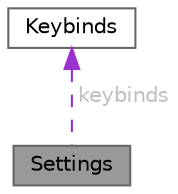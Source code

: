 digraph "Settings"
{
 // LATEX_PDF_SIZE
  bgcolor="transparent";
  edge [fontname=Helvetica,fontsize=10,labelfontname=Helvetica,labelfontsize=10];
  node [fontname=Helvetica,fontsize=10,shape=box,height=0.2,width=0.4];
  Node1 [id="Node000001",label="Settings",height=0.2,width=0.4,color="gray40", fillcolor="grey60", style="filled", fontcolor="black",tooltip="A structure to hold various settings for the application."];
  Node2 -> Node1 [id="edge2_Node000001_Node000002",dir="back",color="darkorchid3",style="dashed",tooltip=" ",label=" keybinds",fontcolor="grey" ];
  Node2 [id="Node000002",label="Keybinds",height=0.2,width=0.4,color="gray40", fillcolor="white", style="filled",URL="$structKeybinds.html",tooltip="A structure to hold key bindings for various actions in the game."];
}

